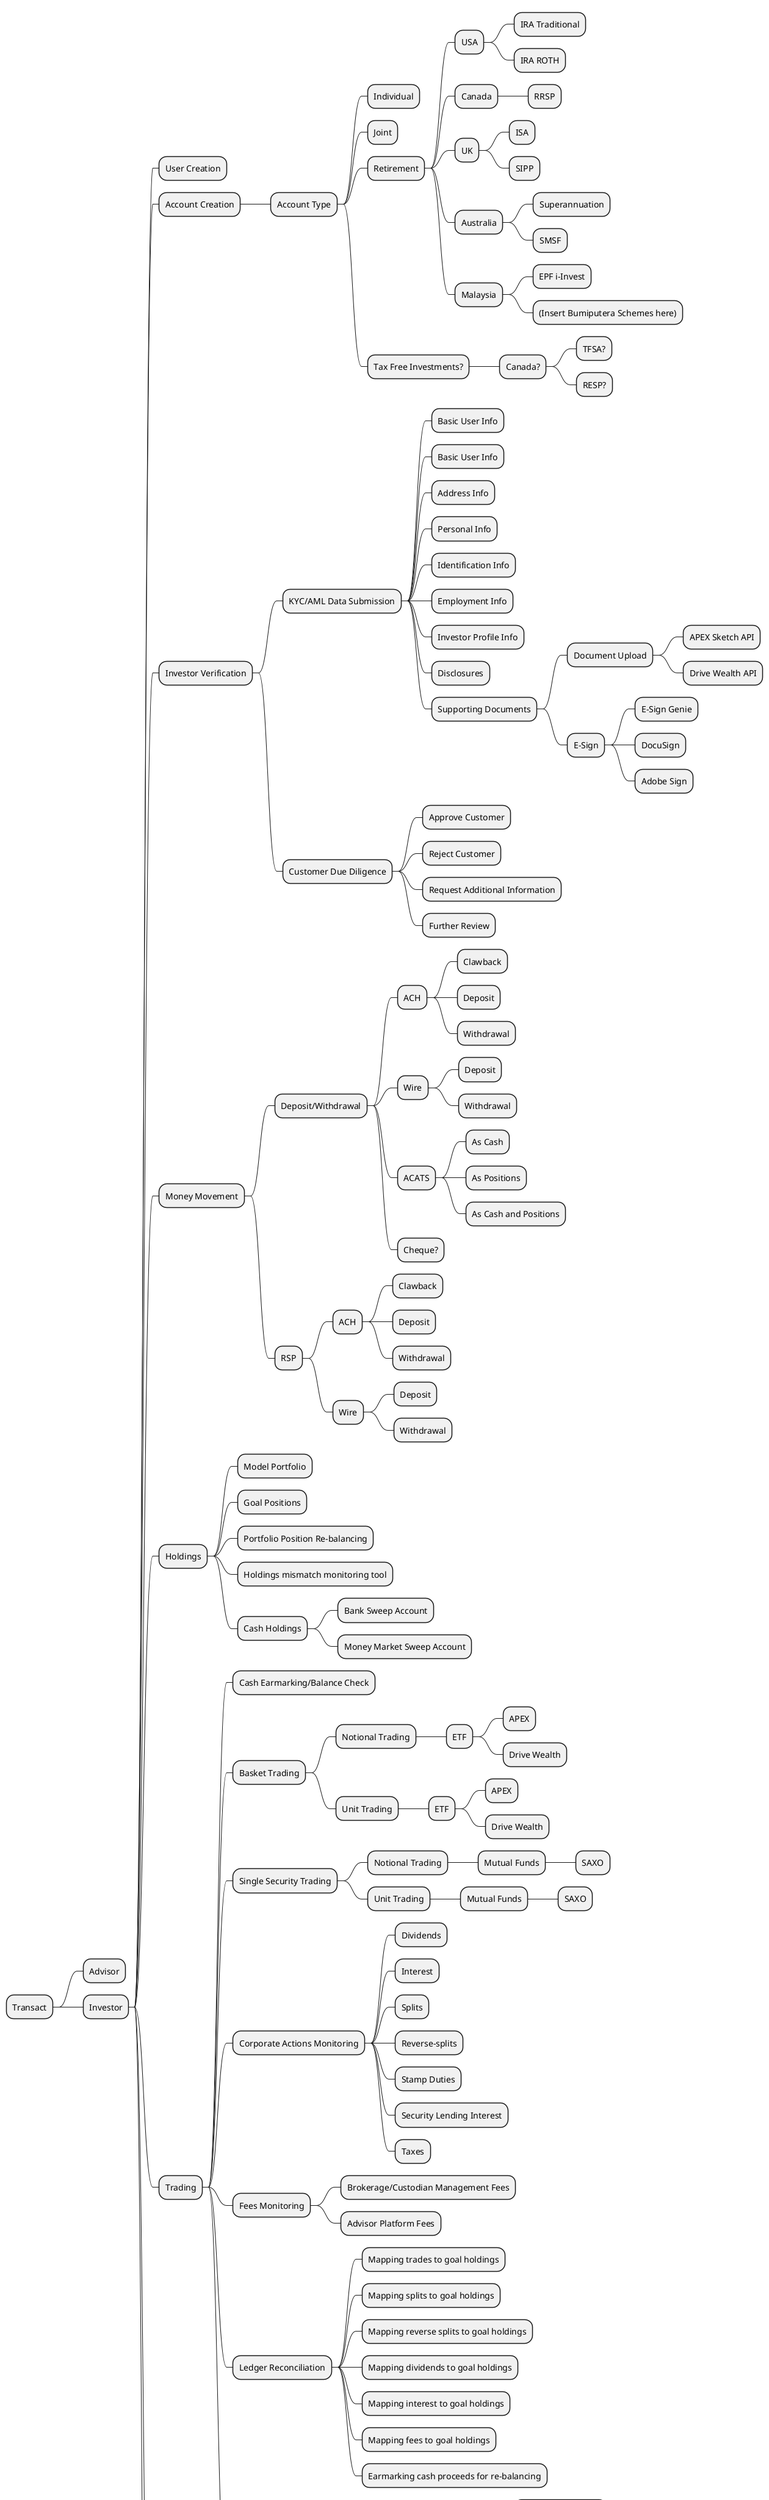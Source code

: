 @startmindmap
* Transact
** Advisor
** Investor
*** User Creation
*** Account Creation
**** Account Type
***** Individual
***** Joint
***** Retirement
****** USA
******* IRA Traditional
******* IRA ROTH
****** Canada
******* RRSP
****** UK
******* ISA
******* SIPP
****** Australia
******* Superannuation
******* SMSF
****** Malaysia
******* EPF i-Invest
******* (Insert Bumiputera Schemes here)
***** Tax Free Investments?
****** Canada?
******* TFSA?
******* RESP?
*** Investor Verification
**** KYC/AML Data Submission
***** Basic User Info
***** Basic User Info
***** Address Info
***** Personal Info
***** Identification Info
***** Employment Info
***** Investor Profile Info
***** Disclosures
***** Supporting Documents
****** Document Upload
******* APEX Sketch API
******* Drive Wealth API
****** E-Sign
******* E-Sign Genie
******* DocuSign
******* Adobe Sign
**** Customer Due Diligence
***** Approve Customer
***** Reject Customer
***** Request Additional Information
***** Further Review
*** Money Movement
**** Deposit/Withdrawal
***** ACH
****** Clawback
****** Deposit
****** Withdrawal
***** Wire
****** Deposit
****** Withdrawal
***** ACATS
****** As Cash
****** As Positions
****** As Cash and Positions
***** Cheque?
**** RSP
***** ACH
****** Clawback
****** Deposit
****** Withdrawal
***** Wire
****** Deposit
****** Withdrawal
*** Holdings
**** Model Portfolio
**** Goal Positions
**** Portfolio Position Re-balancing
**** Holdings mismatch monitoring tool
**** Cash Holdings
***** Bank Sweep Account
***** Money Market Sweep Account
*** Trading
**** Cash Earmarking/Balance Check
**** Basket Trading
***** Notional Trading
****** ETF
******* APEX
******* Drive Wealth
***** Unit Trading
****** ETF
******* APEX
******* Drive Wealth
**** Single Security Trading
***** Notional Trading
****** Mutual Funds
******* SAXO
***** Unit Trading
****** Mutual Funds
******* SAXO
**** Corporate Actions Monitoring
***** Dividends
***** Interest
***** Splits
***** Reverse-splits
***** Stamp Duties
***** Security Lending Interest
***** Taxes
**** Fees Monitoring
***** Brokerage/Custodian Management Fees
***** Advisor Platform Fees
**** Ledger Reconciliation
***** Mapping trades to goal holdings
***** Mapping splits to goal holdings
***** Mapping reverse splits to goal holdings
***** Mapping dividends to goal holdings
***** Mapping interest to goal holdings
***** Mapping fees to goal holdings
***** Earmarking cash proceeds for re-balancing
**** Instrument Price Feeds
***** Brokerage
****** Files
******* APEX (SOD Flat files)
******* SAXO (EOD Flat files)
****** REST API
******* Drive Wealth
******* SAXO
***** 3rd Party
****** Refinitiv/Thomson Reuters
****** IEX Cloud
*** System Notifications
**** Web Socket Alerts
***** SAXO
**** Queue Alerts
***** SQS
****** Drive Wealth
**** API Long Polling
***** APEX
**** CRON Jobs
***** Files
****** APEX (SOD Flat files)
****** SAXO (EOD Flat files)
****** Drive Wealth (SOD JSON file)
***** API Calls
****** SOAP
******* SAXO
****** REST
******* APEX
******* Drive Wealth
******* SAXO
*** Reporting
**** Reporting Functions
***** Holdings Mismatch Reporting
****** Handle Deposit Withdraw/Deposit Scenarios
***** Daily Trade Execution (Or lack thereof) Reporting
***** Portfolio Drift Reporting
***** PNL Reporting
****** Handle negative holdings?
***** Fees Reporting
****** Brokerage/Custodian Fees
****** Transaction Fees
******* SEC Fees
******* TAF Fees
****** Advisor Platform Fees
***** Corporate Actions Reporting
****** Dividends
****** Interest
****** Splits
****** Reverse-splits
****** Stamp Duties
****** Security Lending Interest
****** Taxes
***** User Reporting
****** Goal/Portfolio
****** Usage
****** AUM Reporting
***** Investment Universe Reporting
****** Instrument Usage Reporting
****** Portfolio Usage Reporting
**** CSV Extracts
***** Compliance Reporting (SEC)
***** Position Delta Reporting (Platform vs Custodian)
***** User Reporting
**** BI Reporting
***** Instrument Reporting Star Schema
***** Position Delta Reporting (Platform vs Custodian) Star Schema
***** User Reporting Star Schema
@endmindmap
